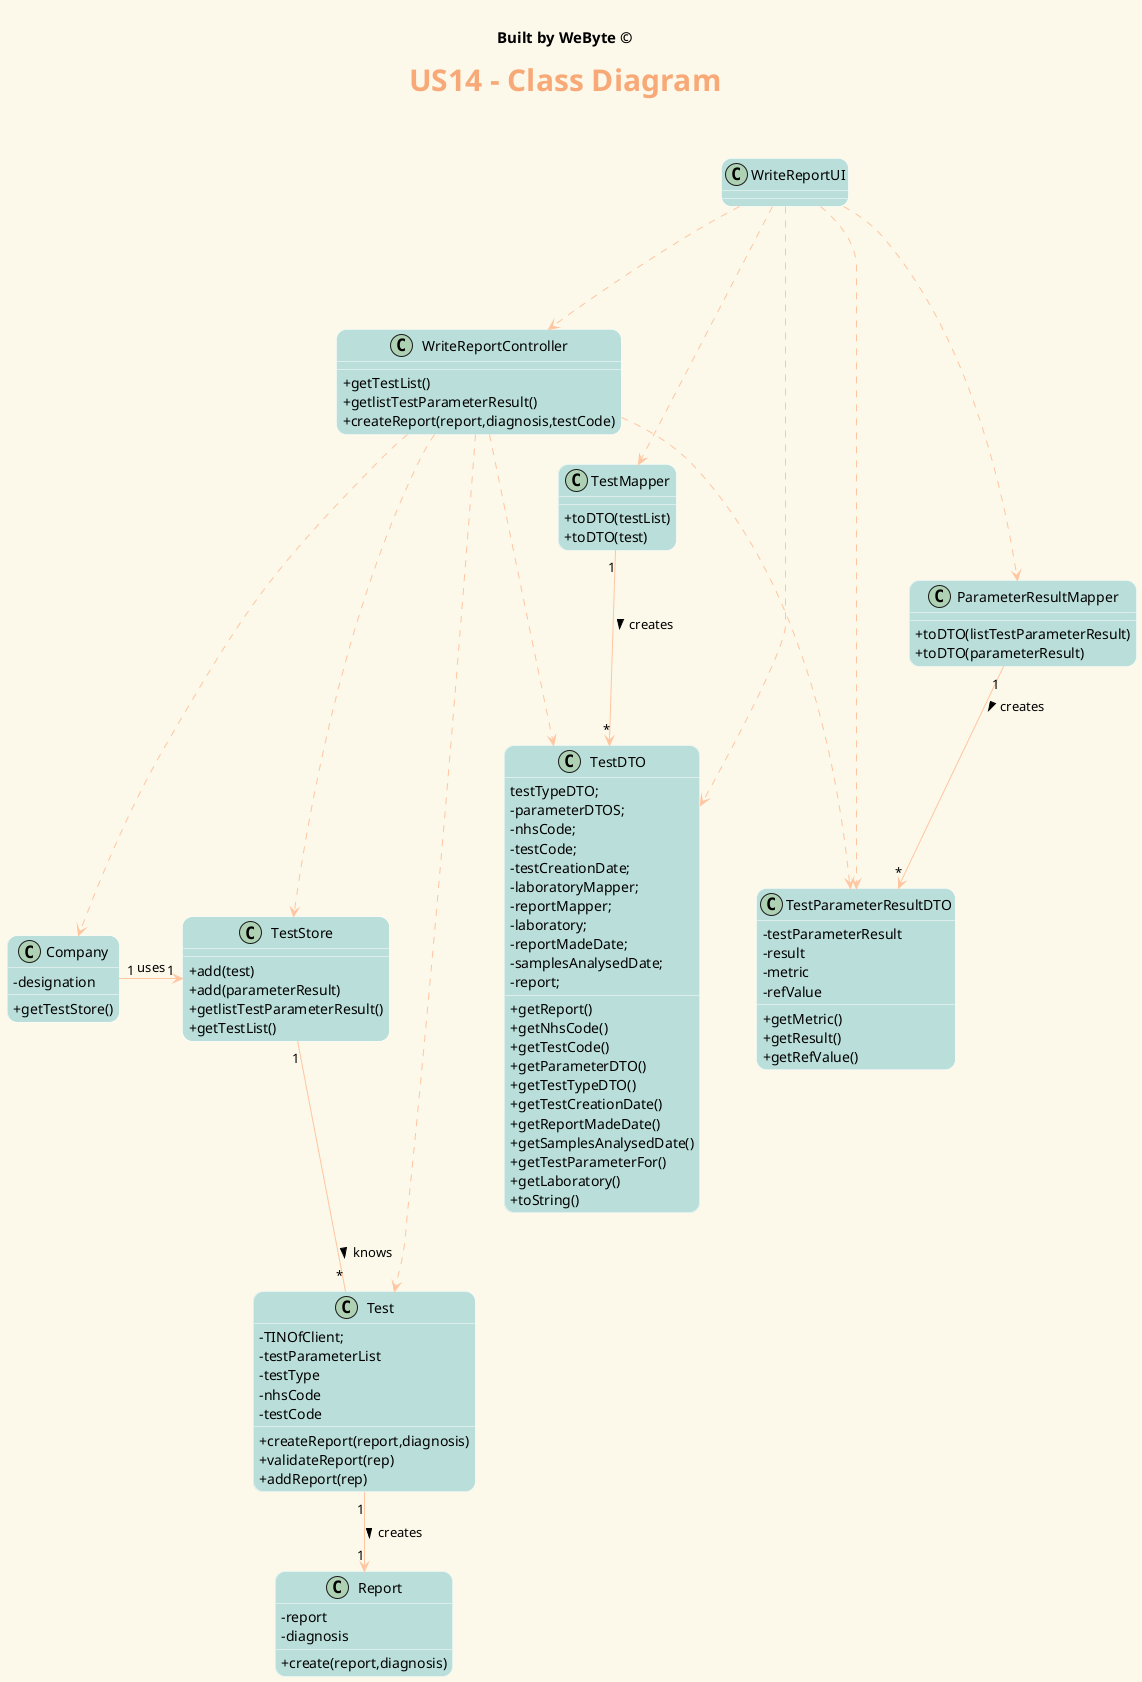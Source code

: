 @startuml
' ======= layout =========
skinparam backgroundColor #fcf9ea
skinparam titleBorderRoundCorner 15
skinparam titleFontSize 30
skinparam classAttributeIconSize 0
skinparam titleFontName Arial Black
skinparam titleFontColor #f8a978
skinparam roundcorner 20
skinparam stereotypeCBackgroundColor ffc5a1
skinparam class {

ArrowColor ffc5a1
BorderColor White
BackgroundColor badfdb
}


' ======= title =========
center header


<font color=Black size=15><b>Built by WeByte ©</font>
endheader
title <b>US14 - Class Diagram\n

' ======= classes =========

class WriteReportUI{
}
class Company{
  -designation
   +getTestStore()
}
class TestStore{
+add(test)
+add(parameterResult)
+getlistTestParameterResult()
+getTestList()
}
class TestMapper{
+toDTO(testList)
+toDTO(test)
}
class ParameterResultMapper{
+toDTO(listTestParameterResult)
+toDTO(parameterResult)
}
class TestDTO{
 testTypeDTO;
    - parameterDTOS;
    - nhsCode;
    - testCode;
    - testCreationDate;
    - laboratoryMapper;
    - reportMapper;
    - laboratory;
    - reportMadeDate;
    - samplesAnalysedDate;
    - report;
    + getReport()
    + getNhsCode()
    + getTestCode()
    + getParameterDTO()
    + getTestTypeDTO()
    + getTestCreationDate()
    + getReportMadeDate()
    + getSamplesAnalysedDate()
    + getTestParameterFor()
    + getLaboratory()
    + toString()

}
class TestParameterResultDTO{
 -testParameterResult
 -result
 -metric
 -refValue
 +getMetric()
 +getResult()
 +getRefValue()
}
class WriteReportController{
 +getTestList()
 +getlistTestParameterResult()
 +createReport(report,diagnosis,testCode)
}
class Test{
     - TINOfClient;
     - testParameterList
     - testType
     - nhsCode
     - testCode
+createReport(report,diagnosis)
+validateReport(rep)
+addReport(rep)
}
class Report{
-report
-diagnosis
+create(report,diagnosis)
}
WriteReportUI ..-> WriteReportController
WriteReportUI ..-> TestMapper
WriteReportUI ..-> TestDTO
WriteReportUI ..-> TestParameterResultDTO
WriteReportUI ..-> ParameterResultMapper
Test "1"--> "1" Report : creates >
WriteReportController ..-> Company
Company "1" -> "1" TestStore : uses
WriteReportController ..-> TestStore
WriteReportController ..-> TestDTO
WriteReportController ..-> TestParameterResultDTO
TestStore "1" -- "*" Test: knows >
ParameterResultMapper "1" --> "*" TestParameterResultDTO : creates >
TestMapper "1" --> "*" TestDTO : creates >
WriteReportController ..-> Test


@enduml